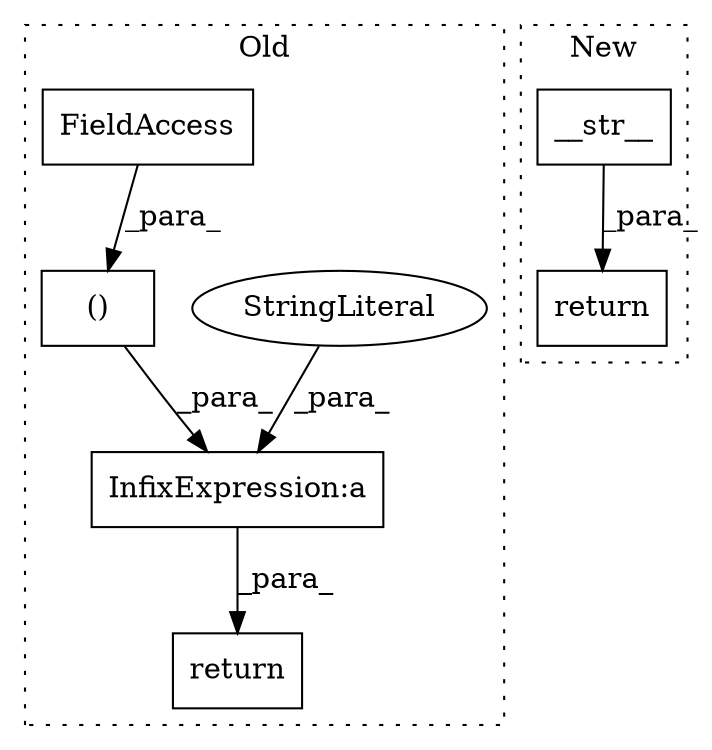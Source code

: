 digraph G {
subgraph cluster0 {
1 [label="return" a="41" s="1056" l="7" shape="box"];
4 [label="()" a="106" s="1156" l="111" shape="box"];
5 [label="InfixExpression:a" a="27" s="1148" l="8" shape="box"];
6 [label="StringLiteral" a="45" s="1064" l="84" shape="ellipse"];
7 [label="FieldAccess" a="22" s="1229" l="13" shape="box"];
label = "Old";
style="dotted";
}
subgraph cluster1 {
2 [label="__str__" a="32" s="1095" l="9" shape="box"];
3 [label="return" a="41" s="1189" l="7" shape="box"];
label = "New";
style="dotted";
}
2 -> 3 [label="_para_"];
4 -> 5 [label="_para_"];
5 -> 1 [label="_para_"];
6 -> 5 [label="_para_"];
7 -> 4 [label="_para_"];
}
